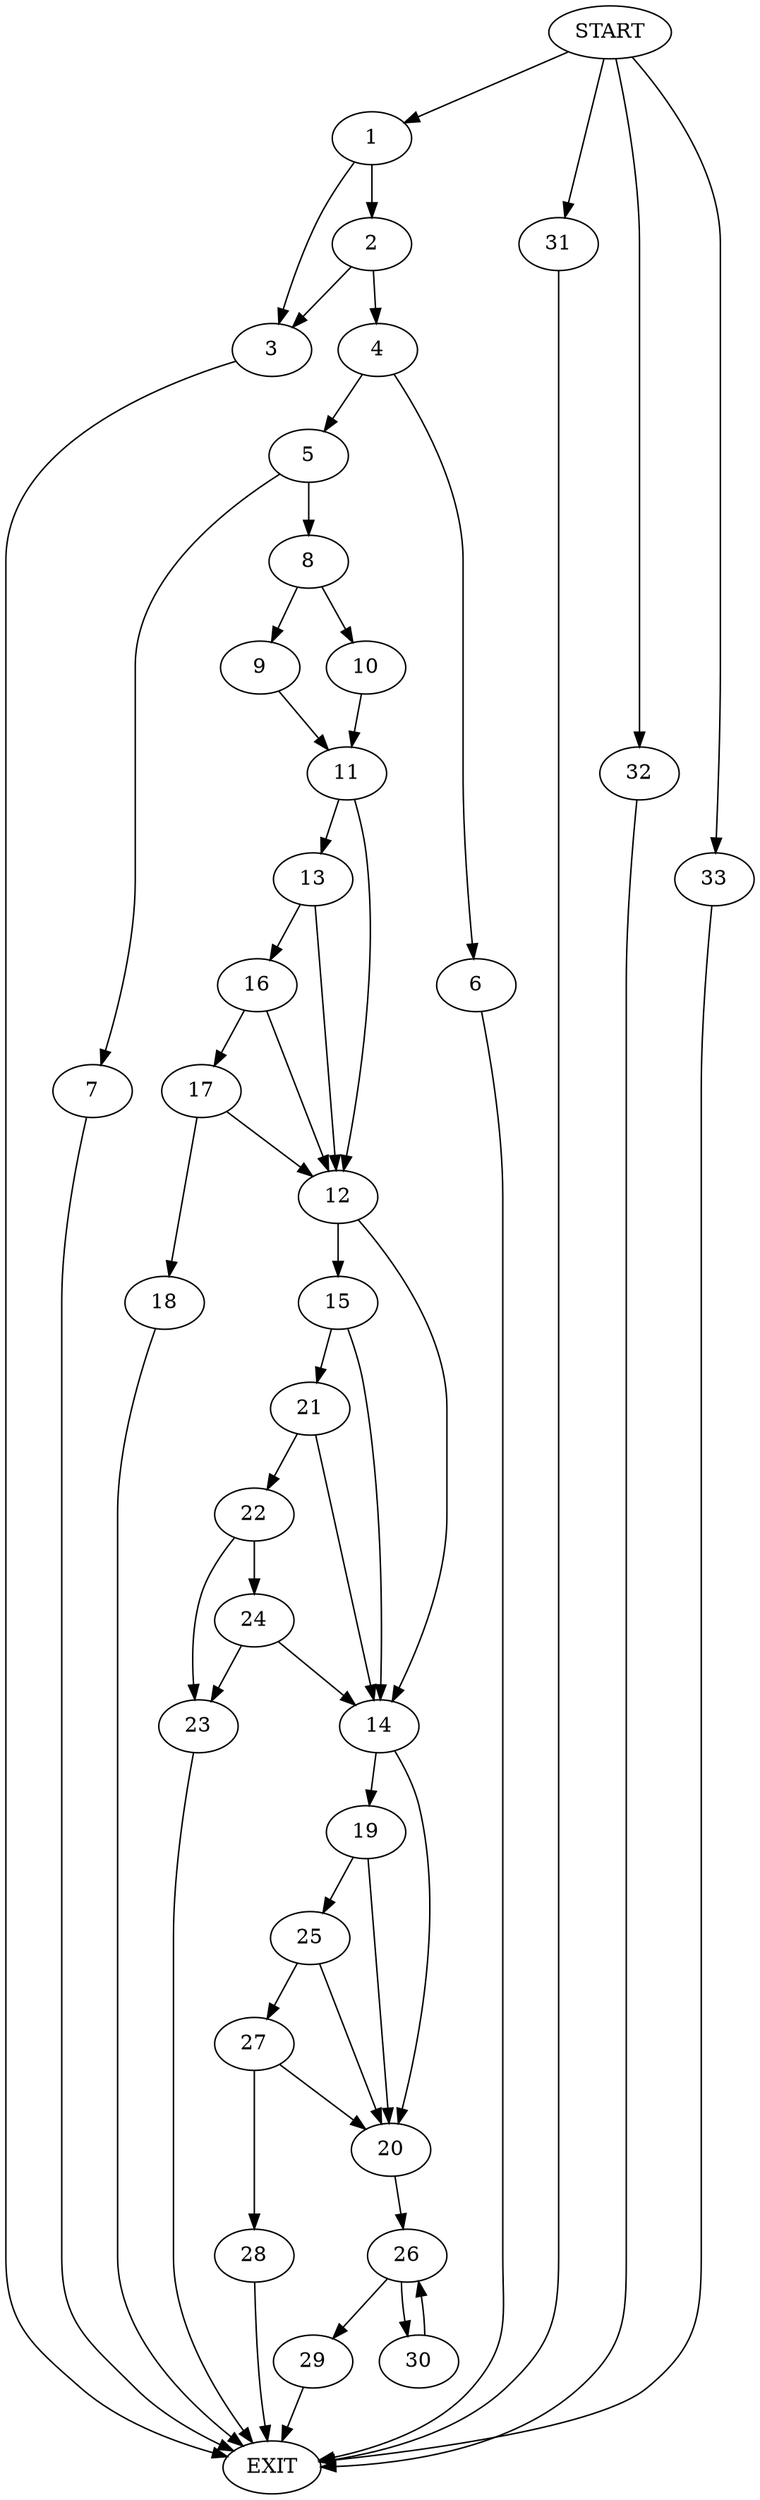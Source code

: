 digraph {
0 [label="START"]
34 [label="EXIT"]
0 -> 1
1 -> 2
1 -> 3
2 -> 4
2 -> 3
3 -> 34
4 -> 5
4 -> 6
6 -> 34
5 -> 7
5 -> 8
7 -> 34
8 -> 9
8 -> 10
9 -> 11
10 -> 11
11 -> 12
11 -> 13
12 -> 14
12 -> 15
13 -> 12
13 -> 16
16 -> 12
16 -> 17
17 -> 12
17 -> 18
18 -> 34
14 -> 19
14 -> 20
15 -> 14
15 -> 21
21 -> 14
21 -> 22
22 -> 23
22 -> 24
24 -> 14
24 -> 23
23 -> 34
19 -> 25
19 -> 20
20 -> 26
25 -> 27
25 -> 20
27 -> 28
27 -> 20
28 -> 34
26 -> 29
26 -> 30
29 -> 34
30 -> 26
0 -> 31
31 -> 34
0 -> 32
32 -> 34
0 -> 33
33 -> 34
}
